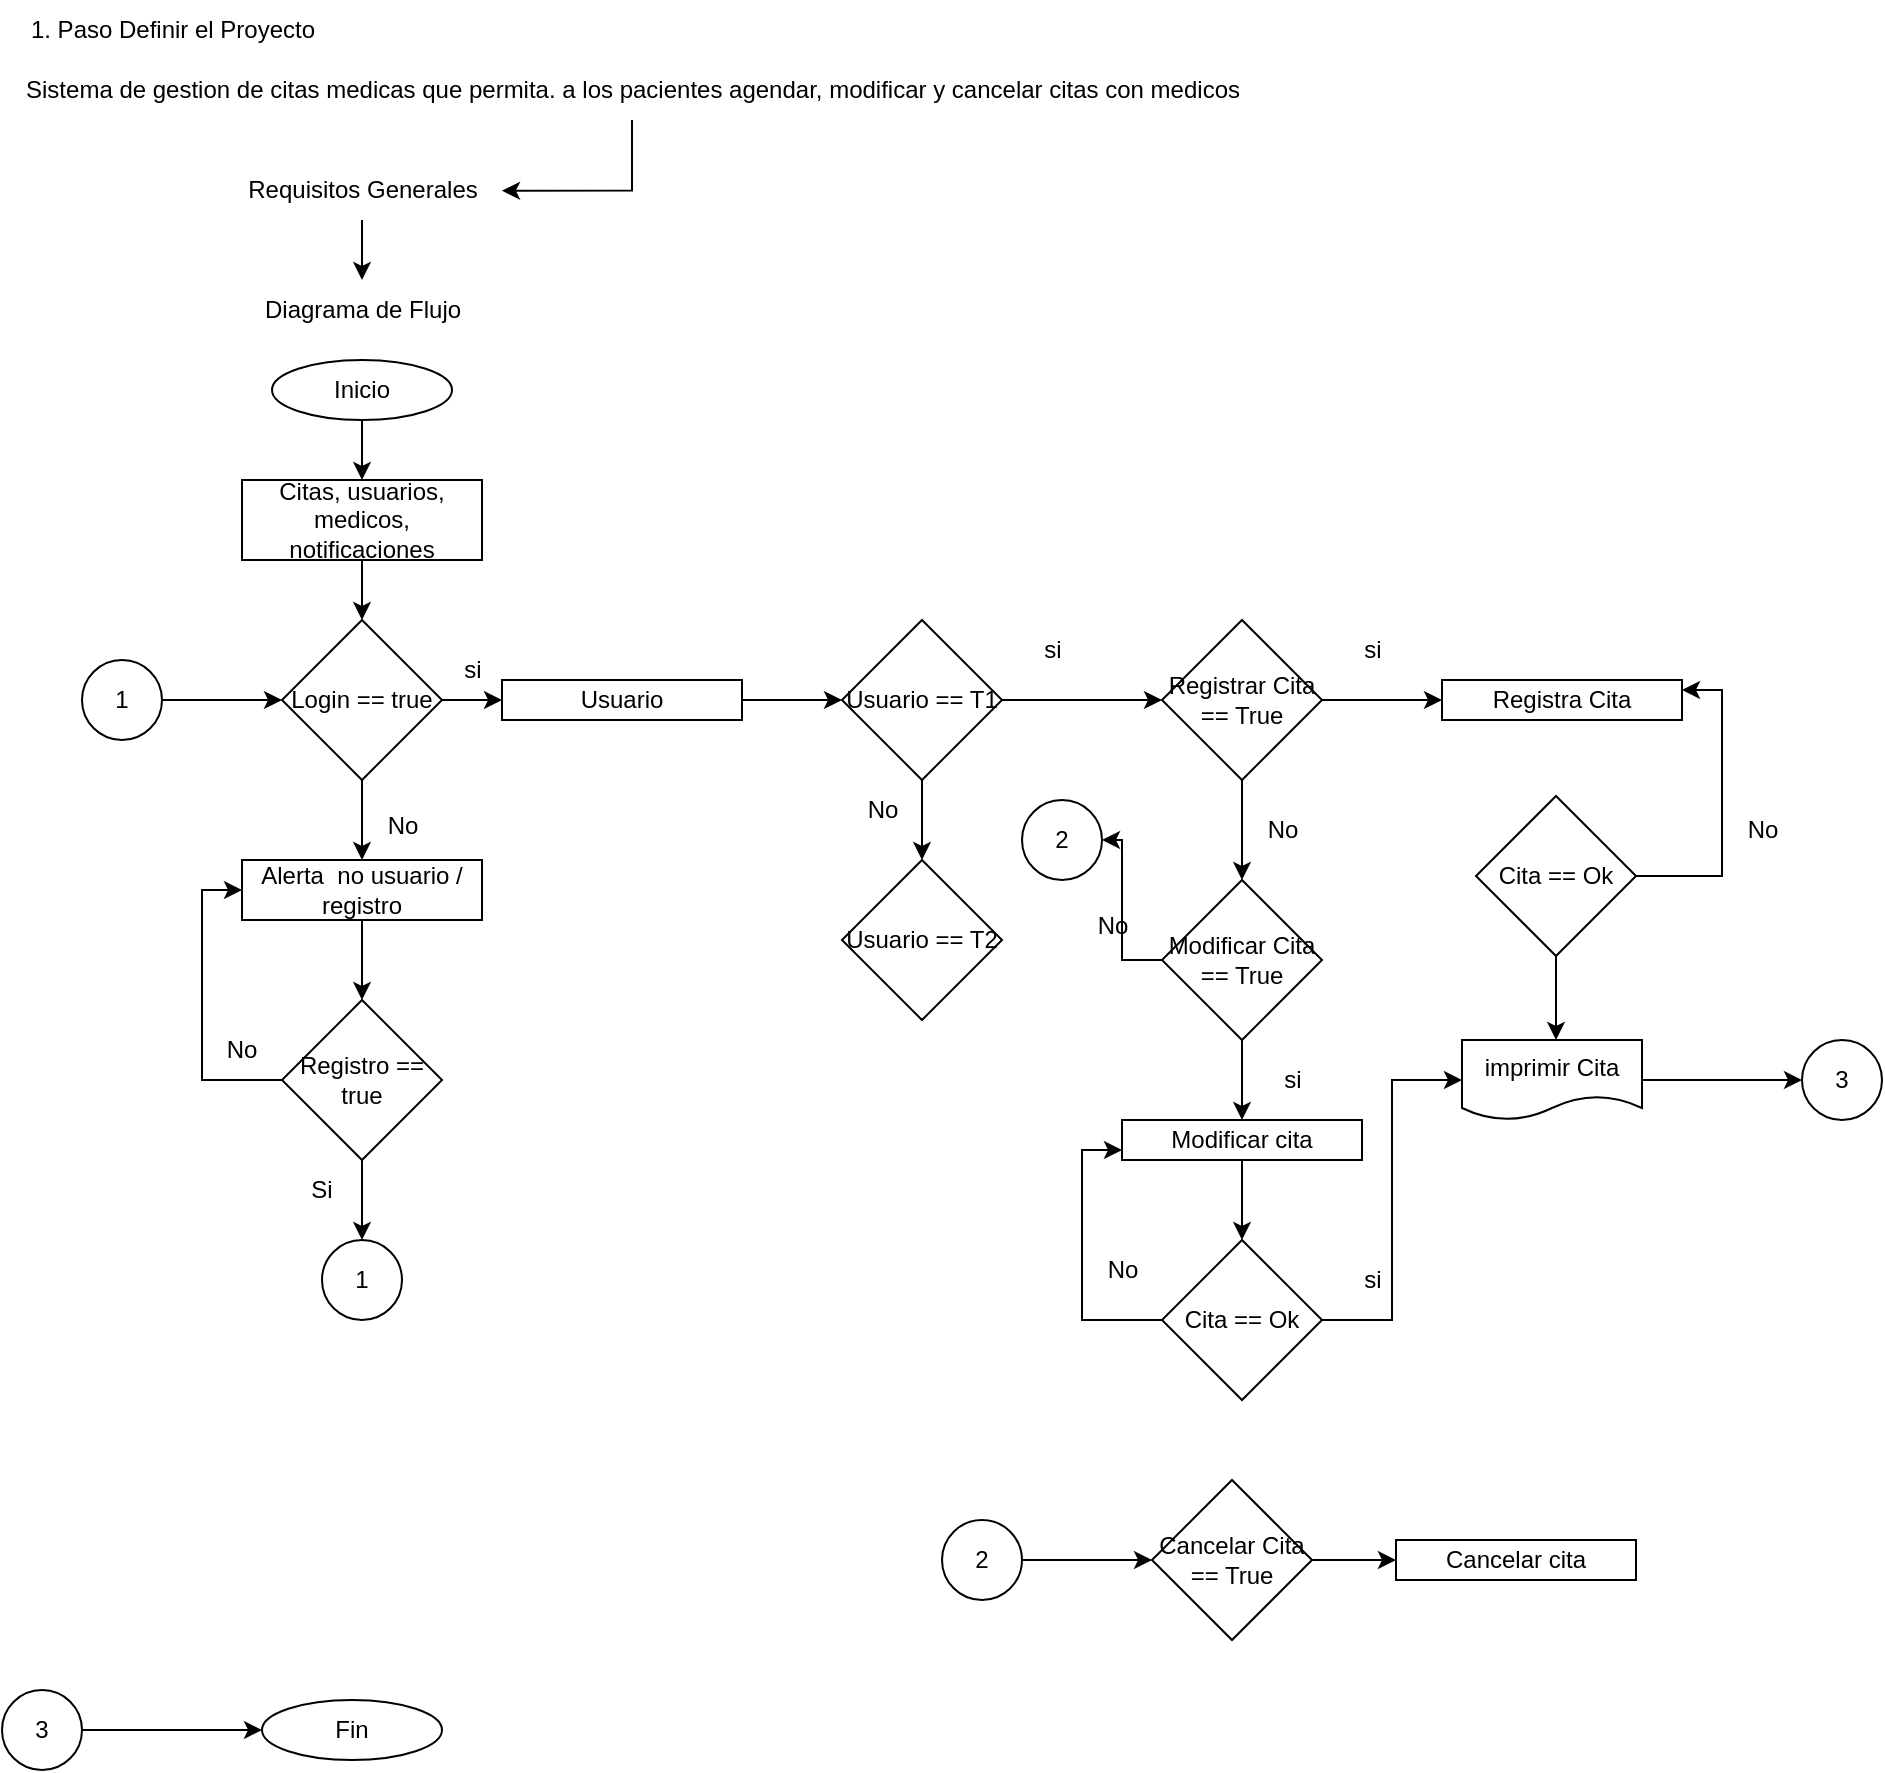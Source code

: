 <mxfile version="26.0.11" pages="6">
  <diagram id="hQkGVW7iXNaFTCUfIOvy" name="Definir un Proyecto">
    <mxGraphModel dx="794" dy="432" grid="1" gridSize="10" guides="1" tooltips="1" connect="1" arrows="1" fold="1" page="1" pageScale="1" pageWidth="827" pageHeight="1169" math="0" shadow="0">
      <root>
        <mxCell id="0" />
        <mxCell id="1" parent="0" />
        <mxCell id="E74TG-fO9tm4yIe43Iaj-1" value="Sistema de gestion de citas medicas que permita. a los pacientes agendar, modificar y cancelar citas con medicos" style="text;html=1;align=center;verticalAlign=middle;resizable=0;points=[];autosize=1;strokeColor=none;fillColor=none;" vertex="1" parent="1">
          <mxGeometry x="90" y="170" width="630" height="30" as="geometry" />
        </mxCell>
        <mxCell id="E74TG-fO9tm4yIe43Iaj-2" value="1. Paso Definir el Proyecto" style="text;html=1;align=center;verticalAlign=middle;resizable=0;points=[];autosize=1;strokeColor=none;fillColor=none;" vertex="1" parent="1">
          <mxGeometry x="90" y="140" width="170" height="30" as="geometry" />
        </mxCell>
        <mxCell id="E74TG-fO9tm4yIe43Iaj-6" value="" style="edgeStyle=orthogonalEdgeStyle;rounded=0;orthogonalLoop=1;jettySize=auto;html=1;" edge="1" parent="1" source="E74TG-fO9tm4yIe43Iaj-3" target="E74TG-fO9tm4yIe43Iaj-5">
          <mxGeometry relative="1" as="geometry" />
        </mxCell>
        <mxCell id="E74TG-fO9tm4yIe43Iaj-3" value="Requisitos Generales" style="text;html=1;align=center;verticalAlign=middle;resizable=0;points=[];autosize=1;strokeColor=none;fillColor=none;" vertex="1" parent="1">
          <mxGeometry x="200" y="220" width="140" height="30" as="geometry" />
        </mxCell>
        <mxCell id="E74TG-fO9tm4yIe43Iaj-4" style="edgeStyle=orthogonalEdgeStyle;rounded=0;orthogonalLoop=1;jettySize=auto;html=1;entryX=1;entryY=0.511;entryDx=0;entryDy=0;entryPerimeter=0;" edge="1" parent="1" source="E74TG-fO9tm4yIe43Iaj-1" target="E74TG-fO9tm4yIe43Iaj-3">
          <mxGeometry relative="1" as="geometry" />
        </mxCell>
        <mxCell id="E74TG-fO9tm4yIe43Iaj-5" value="Diagrama de Flujo" style="text;html=1;align=center;verticalAlign=middle;resizable=0;points=[];autosize=1;strokeColor=none;fillColor=none;" vertex="1" parent="1">
          <mxGeometry x="210" y="280" width="120" height="30" as="geometry" />
        </mxCell>
        <mxCell id="E74TG-fO9tm4yIe43Iaj-9" value="" style="edgeStyle=orthogonalEdgeStyle;rounded=0;orthogonalLoop=1;jettySize=auto;html=1;" edge="1" parent="1" source="E74TG-fO9tm4yIe43Iaj-7" target="E74TG-fO9tm4yIe43Iaj-8">
          <mxGeometry relative="1" as="geometry" />
        </mxCell>
        <mxCell id="E74TG-fO9tm4yIe43Iaj-7" value="Inicio" style="ellipse;whiteSpace=wrap;html=1;" vertex="1" parent="1">
          <mxGeometry x="225" y="320" width="90" height="30" as="geometry" />
        </mxCell>
        <mxCell id="E74TG-fO9tm4yIe43Iaj-11" value="" style="edgeStyle=orthogonalEdgeStyle;rounded=0;orthogonalLoop=1;jettySize=auto;html=1;" edge="1" parent="1" source="E74TG-fO9tm4yIe43Iaj-8" target="E74TG-fO9tm4yIe43Iaj-10">
          <mxGeometry relative="1" as="geometry" />
        </mxCell>
        <mxCell id="E74TG-fO9tm4yIe43Iaj-8" value="Citas, usuarios, medicos, notificaciones" style="whiteSpace=wrap;html=1;" vertex="1" parent="1">
          <mxGeometry x="210" y="380" width="120" height="40" as="geometry" />
        </mxCell>
        <mxCell id="E74TG-fO9tm4yIe43Iaj-13" value="" style="edgeStyle=orthogonalEdgeStyle;rounded=0;orthogonalLoop=1;jettySize=auto;html=1;" edge="1" parent="1" source="E74TG-fO9tm4yIe43Iaj-10" target="E74TG-fO9tm4yIe43Iaj-12">
          <mxGeometry relative="1" as="geometry" />
        </mxCell>
        <mxCell id="E74TG-fO9tm4yIe43Iaj-15" value="" style="edgeStyle=orthogonalEdgeStyle;rounded=0;orthogonalLoop=1;jettySize=auto;html=1;" edge="1" parent="1" source="E74TG-fO9tm4yIe43Iaj-10" target="E74TG-fO9tm4yIe43Iaj-14">
          <mxGeometry relative="1" as="geometry" />
        </mxCell>
        <mxCell id="E74TG-fO9tm4yIe43Iaj-10" value="Login == true" style="rhombus;whiteSpace=wrap;html=1;" vertex="1" parent="1">
          <mxGeometry x="230" y="450" width="80" height="80" as="geometry" />
        </mxCell>
        <mxCell id="E74TG-fO9tm4yIe43Iaj-31" value="" style="edgeStyle=orthogonalEdgeStyle;rounded=0;orthogonalLoop=1;jettySize=auto;html=1;" edge="1" parent="1" source="E74TG-fO9tm4yIe43Iaj-12" target="E74TG-fO9tm4yIe43Iaj-30">
          <mxGeometry relative="1" as="geometry" />
        </mxCell>
        <mxCell id="E74TG-fO9tm4yIe43Iaj-12" value="Usuario" style="whiteSpace=wrap;html=1;" vertex="1" parent="1">
          <mxGeometry x="340" y="480" width="120" height="20" as="geometry" />
        </mxCell>
        <mxCell id="E74TG-fO9tm4yIe43Iaj-17" style="edgeStyle=orthogonalEdgeStyle;rounded=0;orthogonalLoop=1;jettySize=auto;html=1;entryX=0.5;entryY=0;entryDx=0;entryDy=0;" edge="1" parent="1" source="E74TG-fO9tm4yIe43Iaj-14" target="E74TG-fO9tm4yIe43Iaj-16">
          <mxGeometry relative="1" as="geometry" />
        </mxCell>
        <mxCell id="E74TG-fO9tm4yIe43Iaj-14" value="Alerta&amp;nbsp; no usuario / registro" style="whiteSpace=wrap;html=1;" vertex="1" parent="1">
          <mxGeometry x="210" y="570" width="120" height="30" as="geometry" />
        </mxCell>
        <mxCell id="E74TG-fO9tm4yIe43Iaj-18" style="edgeStyle=orthogonalEdgeStyle;rounded=0;orthogonalLoop=1;jettySize=auto;html=1;entryX=0;entryY=0.5;entryDx=0;entryDy=0;" edge="1" parent="1" source="E74TG-fO9tm4yIe43Iaj-16" target="E74TG-fO9tm4yIe43Iaj-14">
          <mxGeometry relative="1" as="geometry">
            <Array as="points">
              <mxPoint x="190" y="680" />
              <mxPoint x="190" y="585" />
            </Array>
          </mxGeometry>
        </mxCell>
        <mxCell id="E74TG-fO9tm4yIe43Iaj-24" style="edgeStyle=orthogonalEdgeStyle;rounded=0;orthogonalLoop=1;jettySize=auto;html=1;entryX=0.5;entryY=0;entryDx=0;entryDy=0;" edge="1" parent="1" source="E74TG-fO9tm4yIe43Iaj-16">
          <mxGeometry relative="1" as="geometry">
            <mxPoint x="270" y="760" as="targetPoint" />
          </mxGeometry>
        </mxCell>
        <mxCell id="E74TG-fO9tm4yIe43Iaj-16" value="Registro == true" style="rhombus;whiteSpace=wrap;html=1;" vertex="1" parent="1">
          <mxGeometry x="230" y="640" width="80" height="80" as="geometry" />
        </mxCell>
        <mxCell id="E74TG-fO9tm4yIe43Iaj-19" value="si" style="text;html=1;align=center;verticalAlign=middle;resizable=0;points=[];autosize=1;strokeColor=none;fillColor=none;" vertex="1" parent="1">
          <mxGeometry x="310" y="460" width="30" height="30" as="geometry" />
        </mxCell>
        <mxCell id="E74TG-fO9tm4yIe43Iaj-20" value="No" style="text;html=1;align=center;verticalAlign=middle;resizable=0;points=[];autosize=1;strokeColor=none;fillColor=none;" vertex="1" parent="1">
          <mxGeometry x="270" y="538" width="40" height="30" as="geometry" />
        </mxCell>
        <mxCell id="E74TG-fO9tm4yIe43Iaj-21" value="No" style="text;html=1;align=center;verticalAlign=middle;whiteSpace=wrap;rounded=0;" vertex="1" parent="1">
          <mxGeometry x="180" y="650" width="60" height="30" as="geometry" />
        </mxCell>
        <mxCell id="E74TG-fO9tm4yIe43Iaj-23" value="Si" style="text;html=1;align=center;verticalAlign=middle;whiteSpace=wrap;rounded=0;" vertex="1" parent="1">
          <mxGeometry x="220" y="720" width="60" height="30" as="geometry" />
        </mxCell>
        <mxCell id="E74TG-fO9tm4yIe43Iaj-25" value="1" style="ellipse;whiteSpace=wrap;html=1;aspect=fixed;" vertex="1" parent="1">
          <mxGeometry x="250" y="760" width="40" height="40" as="geometry" />
        </mxCell>
        <mxCell id="E74TG-fO9tm4yIe43Iaj-27" style="edgeStyle=orthogonalEdgeStyle;rounded=0;orthogonalLoop=1;jettySize=auto;html=1;entryX=0;entryY=0.5;entryDx=0;entryDy=0;" edge="1" parent="1" source="E74TG-fO9tm4yIe43Iaj-26" target="E74TG-fO9tm4yIe43Iaj-10">
          <mxGeometry relative="1" as="geometry" />
        </mxCell>
        <mxCell id="E74TG-fO9tm4yIe43Iaj-26" value="1" style="ellipse;whiteSpace=wrap;html=1;aspect=fixed;" vertex="1" parent="1">
          <mxGeometry x="130" y="470" width="40" height="40" as="geometry" />
        </mxCell>
        <mxCell id="E74TG-fO9tm4yIe43Iaj-33" style="edgeStyle=orthogonalEdgeStyle;rounded=0;orthogonalLoop=1;jettySize=auto;html=1;entryX=0.5;entryY=0;entryDx=0;entryDy=0;" edge="1" parent="1" source="E74TG-fO9tm4yIe43Iaj-30" target="E74TG-fO9tm4yIe43Iaj-32">
          <mxGeometry relative="1" as="geometry" />
        </mxCell>
        <mxCell id="E74TG-fO9tm4yIe43Iaj-39" value="" style="edgeStyle=orthogonalEdgeStyle;rounded=0;orthogonalLoop=1;jettySize=auto;html=1;" edge="1" parent="1" source="E74TG-fO9tm4yIe43Iaj-30" target="E74TG-fO9tm4yIe43Iaj-38">
          <mxGeometry relative="1" as="geometry" />
        </mxCell>
        <mxCell id="E74TG-fO9tm4yIe43Iaj-30" value="Usuario == T1" style="rhombus;whiteSpace=wrap;html=1;" vertex="1" parent="1">
          <mxGeometry x="510" y="450" width="80" height="80" as="geometry" />
        </mxCell>
        <mxCell id="E74TG-fO9tm4yIe43Iaj-32" value="Usuario == T2" style="rhombus;whiteSpace=wrap;html=1;" vertex="1" parent="1">
          <mxGeometry x="510" y="570" width="80" height="80" as="geometry" />
        </mxCell>
        <mxCell id="E74TG-fO9tm4yIe43Iaj-34" value="No" style="text;html=1;align=center;verticalAlign=middle;resizable=0;points=[];autosize=1;strokeColor=none;fillColor=none;" vertex="1" parent="1">
          <mxGeometry x="510" y="530" width="40" height="30" as="geometry" />
        </mxCell>
        <mxCell id="E74TG-fO9tm4yIe43Iaj-36" value="si" style="text;html=1;align=center;verticalAlign=middle;resizable=0;points=[];autosize=1;strokeColor=none;fillColor=none;" vertex="1" parent="1">
          <mxGeometry x="600" y="450" width="30" height="30" as="geometry" />
        </mxCell>
        <mxCell id="E74TG-fO9tm4yIe43Iaj-37" value="No" style="text;html=1;align=center;verticalAlign=middle;resizable=0;points=[];autosize=1;strokeColor=none;fillColor=none;" vertex="1" parent="1">
          <mxGeometry x="625" y="588" width="40" height="30" as="geometry" />
        </mxCell>
        <mxCell id="E74TG-fO9tm4yIe43Iaj-41" value="" style="edgeStyle=orthogonalEdgeStyle;rounded=0;orthogonalLoop=1;jettySize=auto;html=1;" edge="1" parent="1" source="E74TG-fO9tm4yIe43Iaj-38" target="E74TG-fO9tm4yIe43Iaj-40">
          <mxGeometry relative="1" as="geometry" />
        </mxCell>
        <mxCell id="E74TG-fO9tm4yIe43Iaj-51" style="edgeStyle=orthogonalEdgeStyle;rounded=0;orthogonalLoop=1;jettySize=auto;html=1;entryX=0.5;entryY=0;entryDx=0;entryDy=0;" edge="1" parent="1" source="E74TG-fO9tm4yIe43Iaj-38" target="E74TG-fO9tm4yIe43Iaj-50">
          <mxGeometry relative="1" as="geometry" />
        </mxCell>
        <mxCell id="E74TG-fO9tm4yIe43Iaj-38" value="Registrar Cita == True" style="rhombus;whiteSpace=wrap;html=1;" vertex="1" parent="1">
          <mxGeometry x="670" y="450" width="80" height="80" as="geometry" />
        </mxCell>
        <mxCell id="E74TG-fO9tm4yIe43Iaj-40" value="Registra Cita" style="whiteSpace=wrap;html=1;" vertex="1" parent="1">
          <mxGeometry x="810" y="480" width="120" height="20" as="geometry" />
        </mxCell>
        <mxCell id="E74TG-fO9tm4yIe43Iaj-42" value="si" style="text;html=1;align=center;verticalAlign=middle;resizable=0;points=[];autosize=1;strokeColor=none;fillColor=none;" vertex="1" parent="1">
          <mxGeometry x="760" y="450" width="30" height="30" as="geometry" />
        </mxCell>
        <mxCell id="E74TG-fO9tm4yIe43Iaj-44" style="edgeStyle=orthogonalEdgeStyle;rounded=0;orthogonalLoop=1;jettySize=auto;html=1;entryX=1;entryY=0.25;entryDx=0;entryDy=0;exitX=1;exitY=0.5;exitDx=0;exitDy=0;" edge="1" parent="1" source="E74TG-fO9tm4yIe43Iaj-43" target="E74TG-fO9tm4yIe43Iaj-40">
          <mxGeometry relative="1" as="geometry" />
        </mxCell>
        <mxCell id="E74TG-fO9tm4yIe43Iaj-47" value="" style="edgeStyle=orthogonalEdgeStyle;rounded=0;orthogonalLoop=1;jettySize=auto;html=1;" edge="1" parent="1" source="E74TG-fO9tm4yIe43Iaj-43">
          <mxGeometry relative="1" as="geometry">
            <mxPoint x="867" y="660" as="targetPoint" />
          </mxGeometry>
        </mxCell>
        <mxCell id="E74TG-fO9tm4yIe43Iaj-43" value="Cita == Ok" style="rhombus;whiteSpace=wrap;html=1;" vertex="1" parent="1">
          <mxGeometry x="827" y="538" width="80" height="80" as="geometry" />
        </mxCell>
        <mxCell id="E74TG-fO9tm4yIe43Iaj-45" value="No" style="text;html=1;align=center;verticalAlign=middle;resizable=0;points=[];autosize=1;strokeColor=none;fillColor=none;" vertex="1" parent="1">
          <mxGeometry x="950" y="540" width="40" height="30" as="geometry" />
        </mxCell>
        <mxCell id="E74TG-fO9tm4yIe43Iaj-72" style="edgeStyle=orthogonalEdgeStyle;rounded=0;orthogonalLoop=1;jettySize=auto;html=1;entryX=0;entryY=0.5;entryDx=0;entryDy=0;" edge="1" parent="1" source="E74TG-fO9tm4yIe43Iaj-48" target="E74TG-fO9tm4yIe43Iaj-71">
          <mxGeometry relative="1" as="geometry" />
        </mxCell>
        <mxCell id="E74TG-fO9tm4yIe43Iaj-48" value="imprimir Cita" style="shape=document;whiteSpace=wrap;html=1;boundedLbl=1;" vertex="1" parent="1">
          <mxGeometry x="820" y="660" width="90" height="40" as="geometry" />
        </mxCell>
        <mxCell id="E74TG-fO9tm4yIe43Iaj-49" value="No" style="text;html=1;align=center;verticalAlign=middle;resizable=0;points=[];autosize=1;strokeColor=none;fillColor=none;" vertex="1" parent="1">
          <mxGeometry x="710" y="540" width="40" height="30" as="geometry" />
        </mxCell>
        <mxCell id="E74TG-fO9tm4yIe43Iaj-53" value="" style="edgeStyle=orthogonalEdgeStyle;rounded=0;orthogonalLoop=1;jettySize=auto;html=1;" edge="1" parent="1" source="E74TG-fO9tm4yIe43Iaj-50" target="E74TG-fO9tm4yIe43Iaj-52">
          <mxGeometry relative="1" as="geometry" />
        </mxCell>
        <mxCell id="E74TG-fO9tm4yIe43Iaj-63" style="edgeStyle=orthogonalEdgeStyle;rounded=0;orthogonalLoop=1;jettySize=auto;html=1;entryX=1;entryY=0.5;entryDx=0;entryDy=0;" edge="1" parent="1" source="E74TG-fO9tm4yIe43Iaj-50" target="E74TG-fO9tm4yIe43Iaj-62">
          <mxGeometry relative="1" as="geometry" />
        </mxCell>
        <mxCell id="E74TG-fO9tm4yIe43Iaj-50" value="Modificar Cita == True" style="rhombus;whiteSpace=wrap;html=1;" vertex="1" parent="1">
          <mxGeometry x="670" y="580" width="80" height="80" as="geometry" />
        </mxCell>
        <mxCell id="E74TG-fO9tm4yIe43Iaj-55" style="edgeStyle=orthogonalEdgeStyle;rounded=0;orthogonalLoop=1;jettySize=auto;html=1;entryX=0.5;entryY=0;entryDx=0;entryDy=0;" edge="1" parent="1" source="E74TG-fO9tm4yIe43Iaj-52" target="E74TG-fO9tm4yIe43Iaj-54">
          <mxGeometry relative="1" as="geometry" />
        </mxCell>
        <mxCell id="E74TG-fO9tm4yIe43Iaj-52" value="Modificar cita" style="whiteSpace=wrap;html=1;" vertex="1" parent="1">
          <mxGeometry x="650" y="700" width="120" height="20" as="geometry" />
        </mxCell>
        <mxCell id="E74TG-fO9tm4yIe43Iaj-59" style="edgeStyle=orthogonalEdgeStyle;rounded=0;orthogonalLoop=1;jettySize=auto;html=1;entryX=0;entryY=0.75;entryDx=0;entryDy=0;exitX=0;exitY=0.5;exitDx=0;exitDy=0;" edge="1" parent="1" source="E74TG-fO9tm4yIe43Iaj-54" target="E74TG-fO9tm4yIe43Iaj-52">
          <mxGeometry relative="1" as="geometry" />
        </mxCell>
        <mxCell id="E74TG-fO9tm4yIe43Iaj-54" value="Cita == Ok" style="rhombus;whiteSpace=wrap;html=1;" vertex="1" parent="1">
          <mxGeometry x="670" y="760" width="80" height="80" as="geometry" />
        </mxCell>
        <mxCell id="E74TG-fO9tm4yIe43Iaj-56" style="edgeStyle=orthogonalEdgeStyle;rounded=0;orthogonalLoop=1;jettySize=auto;html=1;entryX=0;entryY=0.5;entryDx=0;entryDy=0;" edge="1" parent="1" source="E74TG-fO9tm4yIe43Iaj-54" target="E74TG-fO9tm4yIe43Iaj-48">
          <mxGeometry relative="1" as="geometry">
            <mxPoint x="866" y="700" as="targetPoint" />
          </mxGeometry>
        </mxCell>
        <mxCell id="E74TG-fO9tm4yIe43Iaj-57" value="si" style="text;html=1;align=center;verticalAlign=middle;resizable=0;points=[];autosize=1;strokeColor=none;fillColor=none;" vertex="1" parent="1">
          <mxGeometry x="760" y="765" width="30" height="30" as="geometry" />
        </mxCell>
        <mxCell id="E74TG-fO9tm4yIe43Iaj-58" value="No" style="text;html=1;align=center;verticalAlign=middle;resizable=0;points=[];autosize=1;strokeColor=none;fillColor=none;" vertex="1" parent="1">
          <mxGeometry x="630" y="760" width="40" height="30" as="geometry" />
        </mxCell>
        <mxCell id="E74TG-fO9tm4yIe43Iaj-60" value="si" style="text;html=1;align=center;verticalAlign=middle;resizable=0;points=[];autosize=1;strokeColor=none;fillColor=none;" vertex="1" parent="1">
          <mxGeometry x="720" y="665" width="30" height="30" as="geometry" />
        </mxCell>
        <mxCell id="E74TG-fO9tm4yIe43Iaj-62" value="2" style="ellipse;whiteSpace=wrap;html=1;aspect=fixed;" vertex="1" parent="1">
          <mxGeometry x="600" y="540" width="40" height="40" as="geometry" />
        </mxCell>
        <mxCell id="E74TG-fO9tm4yIe43Iaj-67" style="edgeStyle=orthogonalEdgeStyle;rounded=0;orthogonalLoop=1;jettySize=auto;html=1;entryX=0;entryY=0.5;entryDx=0;entryDy=0;" edge="1" parent="1" source="E74TG-fO9tm4yIe43Iaj-64" target="E74TG-fO9tm4yIe43Iaj-65">
          <mxGeometry relative="1" as="geometry" />
        </mxCell>
        <mxCell id="E74TG-fO9tm4yIe43Iaj-64" value="2" style="ellipse;whiteSpace=wrap;html=1;aspect=fixed;" vertex="1" parent="1">
          <mxGeometry x="560" y="900" width="40" height="40" as="geometry" />
        </mxCell>
        <mxCell id="E74TG-fO9tm4yIe43Iaj-69" style="edgeStyle=orthogonalEdgeStyle;rounded=0;orthogonalLoop=1;jettySize=auto;html=1;exitX=1;exitY=0.5;exitDx=0;exitDy=0;entryX=0;entryY=0.5;entryDx=0;entryDy=0;" edge="1" parent="1" source="E74TG-fO9tm4yIe43Iaj-65" target="E74TG-fO9tm4yIe43Iaj-68">
          <mxGeometry relative="1" as="geometry" />
        </mxCell>
        <mxCell id="E74TG-fO9tm4yIe43Iaj-65" value="Cancelar Cita == True" style="rhombus;whiteSpace=wrap;html=1;" vertex="1" parent="1">
          <mxGeometry x="665" y="880" width="80" height="80" as="geometry" />
        </mxCell>
        <mxCell id="E74TG-fO9tm4yIe43Iaj-68" value="Cancelar cita" style="whiteSpace=wrap;html=1;" vertex="1" parent="1">
          <mxGeometry x="787" y="910" width="120" height="20" as="geometry" />
        </mxCell>
        <mxCell id="E74TG-fO9tm4yIe43Iaj-70" value="Fin" style="ellipse;whiteSpace=wrap;html=1;" vertex="1" parent="1">
          <mxGeometry x="220" y="990" width="90" height="30" as="geometry" />
        </mxCell>
        <mxCell id="E74TG-fO9tm4yIe43Iaj-71" value="3" style="ellipse;whiteSpace=wrap;html=1;aspect=fixed;" vertex="1" parent="1">
          <mxGeometry x="990" y="660" width="40" height="40" as="geometry" />
        </mxCell>
        <mxCell id="E74TG-fO9tm4yIe43Iaj-74" style="edgeStyle=orthogonalEdgeStyle;rounded=0;orthogonalLoop=1;jettySize=auto;html=1;entryX=0;entryY=0.5;entryDx=0;entryDy=0;" edge="1" parent="1" source="E74TG-fO9tm4yIe43Iaj-73" target="E74TG-fO9tm4yIe43Iaj-70">
          <mxGeometry relative="1" as="geometry" />
        </mxCell>
        <mxCell id="E74TG-fO9tm4yIe43Iaj-73" value="3" style="ellipse;whiteSpace=wrap;html=1;aspect=fixed;" vertex="1" parent="1">
          <mxGeometry x="90" y="985" width="40" height="40" as="geometry" />
        </mxCell>
      </root>
    </mxGraphModel>
  </diagram>
  <diagram name="DigramaFlujo" id="ldia6kbnleaDXDu5-Z36">
    <mxGraphModel dx="794" dy="432" grid="1" gridSize="10" guides="1" tooltips="1" connect="1" arrows="1" fold="1" page="1" pageScale="1" pageWidth="827" pageHeight="1169" math="0" shadow="0">
      <root>
        <mxCell id="0" />
        <mxCell id="1" parent="0" />
      </root>
    </mxGraphModel>
  </diagram>
  <diagram id="ulOyx29F1p-RNrqsoQfS" name="UML">
    <mxGraphModel dx="794" dy="432" grid="1" gridSize="10" guides="1" tooltips="1" connect="1" arrows="1" fold="1" page="1" pageScale="1" pageWidth="827" pageHeight="1169" math="0" shadow="0">
      <root>
        <mxCell id="0" />
        <mxCell id="1" parent="0" />
      </root>
    </mxGraphModel>
  </diagram>
  <diagram id="TN4L8wYoc0hF03CJmR-2" name="DigramasClases">
    <mxGraphModel dx="794" dy="432" grid="1" gridSize="10" guides="1" tooltips="1" connect="1" arrows="1" fold="1" page="1" pageScale="1" pageWidth="827" pageHeight="1169" math="0" shadow="0">
      <root>
        <mxCell id="0" />
        <mxCell id="1" parent="0" />
        <mxCell id="guS2A9HVdZ-yk42evzDF-1" value="E-commerce" style="text;html=1;align=center;verticalAlign=middle;resizable=0;points=[];autosize=1;strokeColor=none;fillColor=none;" parent="1" vertex="1">
          <mxGeometry x="350" y="48" width="90" height="30" as="geometry" />
        </mxCell>
        <mxCell id="wxi5BErBburUlSMookES-4" style="edgeStyle=orthogonalEdgeStyle;rounded=0;orthogonalLoop=1;jettySize=auto;html=1;entryX=0;entryY=0.5;entryDx=0;entryDy=0;endArrow=none;startFill=0;" edge="1" parent="1" source="wxi5BErBburUlSMookES-1" target="wxi5BErBburUlSMookES-3">
          <mxGeometry relative="1" as="geometry" />
        </mxCell>
        <mxCell id="wxi5BErBburUlSMookES-1" value="&lt;p style=&quot;margin:0px;margin-top:4px;text-align:center;&quot;&gt;&lt;i&gt;E-commerce&lt;/i&gt;&lt;br&gt;&lt;b&gt;Carrito de compra&lt;/b&gt;&lt;/p&gt;&lt;hr size=&quot;1&quot; style=&quot;border-style:solid;&quot;&gt;&lt;p style=&quot;margin:0px;margin-left:4px;&quot;&gt;- Id_Carrito: Int&lt;br&gt;- Id_Producto: Int&lt;/p&gt;&lt;p style=&quot;margin:0px;margin-left:4px;&quot;&gt;- Total: float&lt;/p&gt;&lt;hr size=&quot;1&quot; style=&quot;border-style:solid;&quot;&gt;&lt;p style=&quot;margin:0px;margin-left:4px;&quot;&gt;+ addCarrito( )&lt;br&gt;+ updateCarrito( )&lt;/p&gt;&lt;p style=&quot;margin:0px;margin-left:4px;&quot;&gt;+ viewCarrito( )&lt;/p&gt;&lt;p style=&quot;margin:0px;margin-left:4px;&quot;&gt;+ checkOut( )&lt;/p&gt;&lt;p style=&quot;margin:0px;margin-left:4px;&quot;&gt;&lt;br&gt;&lt;/p&gt;&lt;p style=&quot;margin:0px;margin-left:4px;&quot;&gt;&lt;br&gt;&lt;/p&gt;" style="verticalAlign=top;align=left;overflow=fill;html=1;whiteSpace=wrap;" vertex="1" parent="1">
          <mxGeometry x="40" y="120" width="190" height="180" as="geometry" />
        </mxCell>
        <mxCell id="wxi5BErBburUlSMookES-3" value="&lt;p style=&quot;margin:0px;margin-top:4px;text-align:center;&quot;&gt;&lt;i&gt;E-commerce&lt;/i&gt;&lt;br&gt;&lt;b&gt;Cliente&lt;/b&gt;&lt;/p&gt;&lt;hr size=&quot;1&quot; style=&quot;border-style:solid;&quot;&gt;&lt;p style=&quot;margin:0px;margin-left:4px;&quot;&gt;- Id_Cliente&lt;span style=&quot;background-color: transparent; color: light-dark(rgb(0, 0, 0), rgb(255, 255, 255));&quot;&gt;: Int&lt;/span&gt;&lt;/p&gt;&lt;p style=&quot;margin:0px;margin-left:4px;&quot;&gt;- NombreCliente: varchar&lt;/p&gt;&lt;p style=&quot;margin:0px;margin-left:4px;&quot;&gt;- Direccion: Text&lt;/p&gt;&lt;p style=&quot;margin:0px;margin-left:4px;&quot;&gt;- Email: varchar&lt;/p&gt;&lt;p style=&quot;margin:0px;margin-left:4px;&quot;&gt;- IdTipoPago&lt;/p&gt;&lt;hr size=&quot;1&quot; style=&quot;border-style:solid;&quot;&gt;&lt;p style=&quot;margin:0px;margin-left:4px;&quot;&gt;+ addCliente( )&lt;br&gt;+ updateCliente( )&lt;/p&gt;&lt;p style=&quot;margin:0px;margin-left:4px;&quot;&gt;+ login( )&lt;/p&gt;" style="verticalAlign=top;align=left;overflow=fill;html=1;whiteSpace=wrap;" vertex="1" parent="1">
          <mxGeometry x="340" y="120" width="190" height="180" as="geometry" />
        </mxCell>
        <mxCell id="wxi5BErBburUlSMookES-5" value="&lt;p style=&quot;margin:0px;margin-top:4px;text-align:center;&quot;&gt;&lt;i&gt;E-commerce&lt;/i&gt;&lt;br&gt;&lt;b&gt;Usuario&lt;/b&gt;&lt;/p&gt;&lt;hr size=&quot;1&quot; style=&quot;border-style:solid;&quot;&gt;&lt;p style=&quot;margin:0px;margin-left:4px;&quot;&gt;- Id_Usuario&lt;span style=&quot;background-color: transparent; color: light-dark(rgb(0, 0, 0), rgb(255, 255, 255));&quot;&gt;: Int&lt;/span&gt;&lt;/p&gt;&lt;p style=&quot;margin:0px;margin-left:4px;&quot;&gt;- Password: string&lt;/p&gt;&lt;p style=&quot;margin:0px;margin-left:4px;&quot;&gt;- LoginEstatus: string&lt;/p&gt;&lt;p style=&quot;margin:0px;margin-left:4px;&quot;&gt;- RegistrarDate: Date&lt;/p&gt;&lt;hr size=&quot;1&quot; style=&quot;border-style:solid;&quot;&gt;&lt;p style=&quot;margin:0px;margin-left:4px;&quot;&gt;+ verificarLogin( )&lt;br&gt;&lt;/p&gt;" style="verticalAlign=top;align=left;overflow=fill;html=1;whiteSpace=wrap;" vertex="1" parent="1">
          <mxGeometry x="610" y="120" width="190" height="150" as="geometry" />
        </mxCell>
        <mxCell id="wxi5BErBburUlSMookES-6" style="edgeStyle=orthogonalEdgeStyle;rounded=0;orthogonalLoop=1;jettySize=auto;html=1;entryX=-0.009;entryY=0.6;entryDx=0;entryDy=0;entryPerimeter=0;endArrow=none;startFill=0;" edge="1" parent="1" source="wxi5BErBburUlSMookES-3" target="wxi5BErBburUlSMookES-5">
          <mxGeometry relative="1" as="geometry" />
        </mxCell>
        <mxCell id="wxi5BErBburUlSMookES-8" style="edgeStyle=orthogonalEdgeStyle;rounded=0;orthogonalLoop=1;jettySize=auto;html=1;entryX=0.5;entryY=1;entryDx=0;entryDy=0;endArrow=ERone;endFill=0;startArrow=ERmany;startFill=0;" edge="1" parent="1" source="wxi5BErBburUlSMookES-7" target="wxi5BErBburUlSMookES-3">
          <mxGeometry relative="1" as="geometry" />
        </mxCell>
        <mxCell id="wxi5BErBburUlSMookES-7" value="&lt;p style=&quot;margin:0px;margin-top:4px;text-align:center;&quot;&gt;&lt;i&gt;E-commerce&lt;/i&gt;&lt;br&gt;&lt;b&gt;Pedido&lt;/b&gt;&lt;/p&gt;&lt;hr size=&quot;1&quot; style=&quot;border-style:solid;&quot;&gt;&lt;p style=&quot;margin:0px;margin-left:4px;&quot;&gt;- Id_Pedido&lt;span style=&quot;background-color: transparent; color: light-dark(rgb(0, 0, 0), rgb(255, 255, 255));&quot;&gt;: Int&lt;/span&gt;&lt;/p&gt;&lt;p style=&quot;margin:0px;margin-left:4px;&quot;&gt;- DateCreate: date&lt;/p&gt;&lt;p style=&quot;margin:0px;margin-left:4px;&quot;&gt;- DatosCompra: compra[ ]&lt;/p&gt;&lt;p style=&quot;margin:0px;margin-left:4px;&quot;&gt;- Estatus: string&lt;/p&gt;&lt;p style=&quot;margin:0px;margin-left:4px;&quot;&gt;- TotalPago: float&lt;/p&gt;&lt;hr size=&quot;1&quot; style=&quot;border-style:solid;&quot;&gt;&lt;p style=&quot;margin:0px;margin-left:4px;&quot;&gt;+ addPedido( )&lt;br&gt;&lt;/p&gt;" style="verticalAlign=top;align=left;overflow=fill;html=1;whiteSpace=wrap;" vertex="1" parent="1">
          <mxGeometry x="340" y="410" width="190" height="150" as="geometry" />
        </mxCell>
        <mxCell id="wxi5BErBburUlSMookES-9" value="&lt;p style=&quot;margin:0px;margin-top:4px;text-align:center;&quot;&gt;&lt;i&gt;E-commerce&lt;/i&gt;&lt;br&gt;&lt;b&gt;Info Envio&lt;/b&gt;&lt;/p&gt;&lt;hr size=&quot;1&quot; style=&quot;border-style:solid;&quot;&gt;&lt;p style=&quot;margin:0px;margin-left:4px;&quot;&gt;- Id_EPedido&lt;span style=&quot;background-color: transparent; color: light-dark(rgb(0, 0, 0), rgb(255, 255, 255));&quot;&gt;: Int&lt;/span&gt;&lt;/p&gt;&lt;p style=&quot;margin:0px;margin-left:4px;&quot;&gt;- Id:Pedido: Int&lt;/p&gt;&lt;p style=&quot;margin:0px;margin-left:4px;&quot;&gt;- DatosCompra: compra[ ]&lt;/p&gt;&lt;p style=&quot;margin:0px;margin-left:4px;&quot;&gt;- Estatus: string&lt;/p&gt;&lt;p style=&quot;margin:0px;margin-left:4px;&quot;&gt;- TotalPago: float&lt;/p&gt;&lt;hr size=&quot;1&quot; style=&quot;border-style:solid;&quot;&gt;&lt;p style=&quot;margin:0px;margin-left:4px;&quot;&gt;+ ModificarEnvio( )&lt;br&gt;&lt;/p&gt;" style="verticalAlign=top;align=left;overflow=fill;html=1;whiteSpace=wrap;" vertex="1" parent="1">
          <mxGeometry x="610" y="320" width="190" height="150" as="geometry" />
        </mxCell>
        <mxCell id="wxi5BErBburUlSMookES-10" style="edgeStyle=orthogonalEdgeStyle;rounded=0;orthogonalLoop=1;jettySize=auto;html=1;entryX=0.011;entryY=0.351;entryDx=0;entryDy=0;entryPerimeter=0;endArrow=none;startFill=0;" edge="1" parent="1" source="wxi5BErBburUlSMookES-7" target="wxi5BErBburUlSMookES-9">
          <mxGeometry relative="1" as="geometry" />
        </mxCell>
        <mxCell id="wxi5BErBburUlSMookES-12" style="edgeStyle=orthogonalEdgeStyle;rounded=0;orthogonalLoop=1;jettySize=auto;html=1;entryX=0.5;entryY=1;entryDx=0;entryDy=0;endArrow=ERmany;startFill=0;startArrow=ERone;endFill=0;" edge="1" parent="1">
          <mxGeometry relative="1" as="geometry">
            <mxPoint x="190" y="410" as="sourcePoint" />
            <mxPoint x="710" y="270" as="targetPoint" />
            <Array as="points">
              <mxPoint x="190" y="310" />
              <mxPoint x="710" y="310" />
            </Array>
          </mxGeometry>
        </mxCell>
        <mxCell id="wxi5BErBburUlSMookES-11" value="&lt;p style=&quot;margin:0px;margin-top:4px;text-align:center;&quot;&gt;&lt;i&gt;E-commerce&lt;/i&gt;&lt;br&gt;&lt;b&gt;Administrador&lt;/b&gt;&lt;/p&gt;&lt;hr size=&quot;1&quot; style=&quot;border-style:solid;&quot;&gt;&lt;p style=&quot;margin:0px;margin-left:4px;&quot;&gt;- Id_Admin&lt;span style=&quot;background-color: transparent; color: light-dark(rgb(0, 0, 0), rgb(255, 255, 255));&quot;&gt;: Int&lt;/span&gt;&lt;/p&gt;&lt;p style=&quot;margin:0px;margin-left:4px;&quot;&gt;- NameAdmin: string&lt;/p&gt;&lt;p style=&quot;margin:0px;margin-left:4px;&quot;&gt;- EmailAdin: string&lt;/p&gt;&lt;hr size=&quot;1&quot; style=&quot;border-style:solid;&quot;&gt;&lt;p style=&quot;margin:0px;margin-left:4px;&quot;&gt;+ updateCatalogo( )&lt;br&gt;&lt;/p&gt;" style="verticalAlign=top;align=left;overflow=fill;html=1;whiteSpace=wrap;" vertex="1" parent="1">
          <mxGeometry x="90" y="410" width="190" height="150" as="geometry" />
        </mxCell>
      </root>
    </mxGraphModel>
  </diagram>
  <diagram id="KZ1dqAvDkKY5kbeJOamN" name="DiagrmasCasosUso">
    <mxGraphModel dx="794" dy="432" grid="1" gridSize="10" guides="1" tooltips="1" connect="1" arrows="1" fold="1" page="1" pageScale="1" pageWidth="827" pageHeight="1169" math="0" shadow="0">
      <root>
        <mxCell id="0" />
        <mxCell id="1" parent="0" />
        <mxCell id="_ltDPZYsRw-nomtBXhcp-2" style="edgeStyle=orthogonalEdgeStyle;rounded=0;orthogonalLoop=1;jettySize=auto;html=1;entryX=0;entryY=0.5;entryDx=0;entryDy=0;" edge="1" parent="1" source="b0m57LzmYJ9tVrl64Aic-1" target="_ltDPZYsRw-nomtBXhcp-1">
          <mxGeometry relative="1" as="geometry" />
        </mxCell>
        <mxCell id="_ltDPZYsRw-nomtBXhcp-4" style="edgeStyle=orthogonalEdgeStyle;rounded=0;orthogonalLoop=1;jettySize=auto;html=1;entryX=0;entryY=0.5;entryDx=0;entryDy=0;" edge="1" parent="1" source="b0m57LzmYJ9tVrl64Aic-1" target="_ltDPZYsRw-nomtBXhcp-3">
          <mxGeometry relative="1" as="geometry" />
        </mxCell>
        <mxCell id="bKjtvMfO-gciXjRB45j0-2" style="edgeStyle=orthogonalEdgeStyle;rounded=0;orthogonalLoop=1;jettySize=auto;html=1;" edge="1" parent="1" source="b0m57LzmYJ9tVrl64Aic-1" target="bKjtvMfO-gciXjRB45j0-1">
          <mxGeometry relative="1" as="geometry" />
        </mxCell>
        <mxCell id="4EL9-6wKvVcX5f2JXPNU-2" style="edgeStyle=orthogonalEdgeStyle;rounded=0;orthogonalLoop=1;jettySize=auto;html=1;entryX=0;entryY=0.5;entryDx=0;entryDy=0;" edge="1" parent="1" source="b0m57LzmYJ9tVrl64Aic-1" target="4EL9-6wKvVcX5f2JXPNU-1">
          <mxGeometry relative="1" as="geometry" />
        </mxCell>
        <mxCell id="4EL9-6wKvVcX5f2JXPNU-8" style="edgeStyle=orthogonalEdgeStyle;rounded=0;orthogonalLoop=1;jettySize=auto;html=1;entryX=0;entryY=0.5;entryDx=0;entryDy=0;" edge="1" parent="1" source="b0m57LzmYJ9tVrl64Aic-1" target="4EL9-6wKvVcX5f2JXPNU-5">
          <mxGeometry relative="1" as="geometry" />
        </mxCell>
        <mxCell id="b0m57LzmYJ9tVrl64Aic-1" value="Administrador" style="shape=umlActor;verticalLabelPosition=bottom;verticalAlign=top;html=1;" vertex="1" parent="1">
          <mxGeometry x="190" y="270" width="30" height="60" as="geometry" />
        </mxCell>
        <mxCell id="4EL9-6wKvVcX5f2JXPNU-4" style="edgeStyle=orthogonalEdgeStyle;rounded=0;orthogonalLoop=1;jettySize=auto;html=1;entryX=0;entryY=0.5;entryDx=0;entryDy=0;" edge="1" parent="1" source="b0m57LzmYJ9tVrl64Aic-2" target="4EL9-6wKvVcX5f2JXPNU-1">
          <mxGeometry relative="1" as="geometry" />
        </mxCell>
        <mxCell id="4EL9-6wKvVcX5f2JXPNU-7" style="edgeStyle=orthogonalEdgeStyle;rounded=0;orthogonalLoop=1;jettySize=auto;html=1;entryX=0;entryY=0.5;entryDx=0;entryDy=0;" edge="1" parent="1" source="b0m57LzmYJ9tVrl64Aic-2" target="4EL9-6wKvVcX5f2JXPNU-5">
          <mxGeometry relative="1" as="geometry" />
        </mxCell>
        <mxCell id="jd2EG6FLKFyWeHfCgAqf-5" style="edgeStyle=orthogonalEdgeStyle;rounded=0;orthogonalLoop=1;jettySize=auto;html=1;entryX=0;entryY=0.5;entryDx=0;entryDy=0;" edge="1" parent="1" source="b0m57LzmYJ9tVrl64Aic-2" target="jd2EG6FLKFyWeHfCgAqf-1">
          <mxGeometry relative="1" as="geometry" />
        </mxCell>
        <mxCell id="b0m57LzmYJ9tVrl64Aic-2" value="Cliente" style="shape=umlActor;verticalLabelPosition=bottom;verticalAlign=top;html=1;" vertex="1" parent="1">
          <mxGeometry x="190" y="150" width="30" height="60" as="geometry" />
        </mxCell>
        <mxCell id="_ltDPZYsRw-nomtBXhcp-5" style="edgeStyle=orthogonalEdgeStyle;rounded=0;orthogonalLoop=1;jettySize=auto;html=1;entryX=1;entryY=0.5;entryDx=0;entryDy=0;" edge="1" parent="1" source="b0m57LzmYJ9tVrl64Aic-3" target="_ltDPZYsRw-nomtBXhcp-3">
          <mxGeometry relative="1" as="geometry" />
        </mxCell>
        <mxCell id="4EL9-6wKvVcX5f2JXPNU-3" style="edgeStyle=orthogonalEdgeStyle;rounded=0;orthogonalLoop=1;jettySize=auto;html=1;entryX=1;entryY=0.5;entryDx=0;entryDy=0;" edge="1" parent="1" source="b0m57LzmYJ9tVrl64Aic-3" target="4EL9-6wKvVcX5f2JXPNU-1">
          <mxGeometry relative="1" as="geometry" />
        </mxCell>
        <mxCell id="4EL9-6wKvVcX5f2JXPNU-6" style="edgeStyle=orthogonalEdgeStyle;rounded=0;orthogonalLoop=1;jettySize=auto;html=1;entryX=1;entryY=0.5;entryDx=0;entryDy=0;" edge="1" parent="1" source="b0m57LzmYJ9tVrl64Aic-3" target="4EL9-6wKvVcX5f2JXPNU-5">
          <mxGeometry relative="1" as="geometry" />
        </mxCell>
        <mxCell id="jd2EG6FLKFyWeHfCgAqf-4" style="edgeStyle=orthogonalEdgeStyle;rounded=0;orthogonalLoop=1;jettySize=auto;html=1;entryX=1;entryY=0.5;entryDx=0;entryDy=0;" edge="1" parent="1" source="b0m57LzmYJ9tVrl64Aic-3" target="jd2EG6FLKFyWeHfCgAqf-1">
          <mxGeometry relative="1" as="geometry" />
        </mxCell>
        <mxCell id="b0m57LzmYJ9tVrl64Aic-3" value="Usuario" style="shape=umlActor;verticalLabelPosition=bottom;verticalAlign=top;html=1;" vertex="1" parent="1">
          <mxGeometry x="540" y="150" width="30" height="60" as="geometry" />
        </mxCell>
        <mxCell id="_ltDPZYsRw-nomtBXhcp-1" value="Registrar Usuario" style="ellipse;whiteSpace=wrap;html=1;" vertex="1" parent="1">
          <mxGeometry x="320" y="150" width="140" height="50" as="geometry" />
        </mxCell>
        <mxCell id="_ltDPZYsRw-nomtBXhcp-3" value="Modificar Usuario" style="ellipse;whiteSpace=wrap;html=1;" vertex="1" parent="1">
          <mxGeometry x="320" y="210" width="140" height="50" as="geometry" />
        </mxCell>
        <mxCell id="bKjtvMfO-gciXjRB45j0-1" value="Eliminar Usuario" style="ellipse;whiteSpace=wrap;html=1;" vertex="1" parent="1">
          <mxGeometry x="320" y="270" width="140" height="50" as="geometry" />
        </mxCell>
        <mxCell id="4EL9-6wKvVcX5f2JXPNU-1" value="Generar Envio" style="ellipse;whiteSpace=wrap;html=1;" vertex="1" parent="1">
          <mxGeometry x="320" y="330" width="140" height="50" as="geometry" />
        </mxCell>
        <mxCell id="4EL9-6wKvVcX5f2JXPNU-5" value="Login" style="ellipse;whiteSpace=wrap;html=1;" vertex="1" parent="1">
          <mxGeometry x="320" y="80" width="140" height="50" as="geometry" />
        </mxCell>
        <mxCell id="jd2EG6FLKFyWeHfCgAqf-1" value="Carrito de compra" style="ellipse;whiteSpace=wrap;html=1;" vertex="1" parent="1">
          <mxGeometry x="320" y="390" width="140" height="50" as="geometry" />
        </mxCell>
        <mxCell id="jd2EG6FLKFyWeHfCgAqf-2" value="Agregar elemento" style="ellipse;whiteSpace=wrap;html=1;" vertex="1" parent="1">
          <mxGeometry x="460" y="440" width="140" height="50" as="geometry" />
        </mxCell>
        <mxCell id="jd2EG6FLKFyWeHfCgAqf-3" style="edgeStyle=orthogonalEdgeStyle;rounded=0;orthogonalLoop=1;jettySize=auto;html=1;exitX=1;exitY=1;exitDx=0;exitDy=0;dashed=1;dashPattern=8 8;endArrow=none;startFill=0;" edge="1" parent="1" source="jd2EG6FLKFyWeHfCgAqf-1">
          <mxGeometry relative="1" as="geometry">
            <mxPoint x="460" y="472" as="targetPoint" />
          </mxGeometry>
        </mxCell>
      </root>
    </mxGraphModel>
  </diagram>
  <diagram id="P9lCkDtDjP7nJFAXUB-K" name="Diagrama de despliege">
    <mxGraphModel dx="794" dy="432" grid="1" gridSize="10" guides="1" tooltips="1" connect="1" arrows="1" fold="1" page="1" pageScale="1" pageWidth="827" pageHeight="1169" math="0" shadow="0">
      <root>
        <mxCell id="0" />
        <mxCell id="1" parent="0" />
      </root>
    </mxGraphModel>
  </diagram>
</mxfile>
